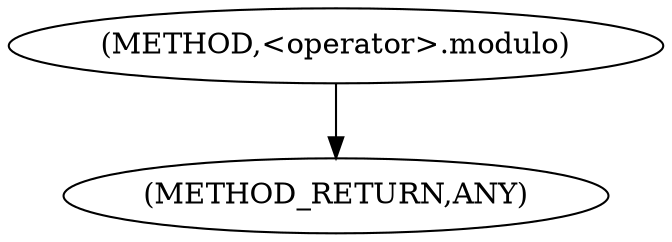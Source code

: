 digraph "&lt;operator&gt;.modulo" {  
"100118" [label = <(METHOD,&lt;operator&gt;.modulo)> ]
"100121" [label = <(METHOD_RETURN,ANY)> ]
  "100118" -> "100121" 
}
